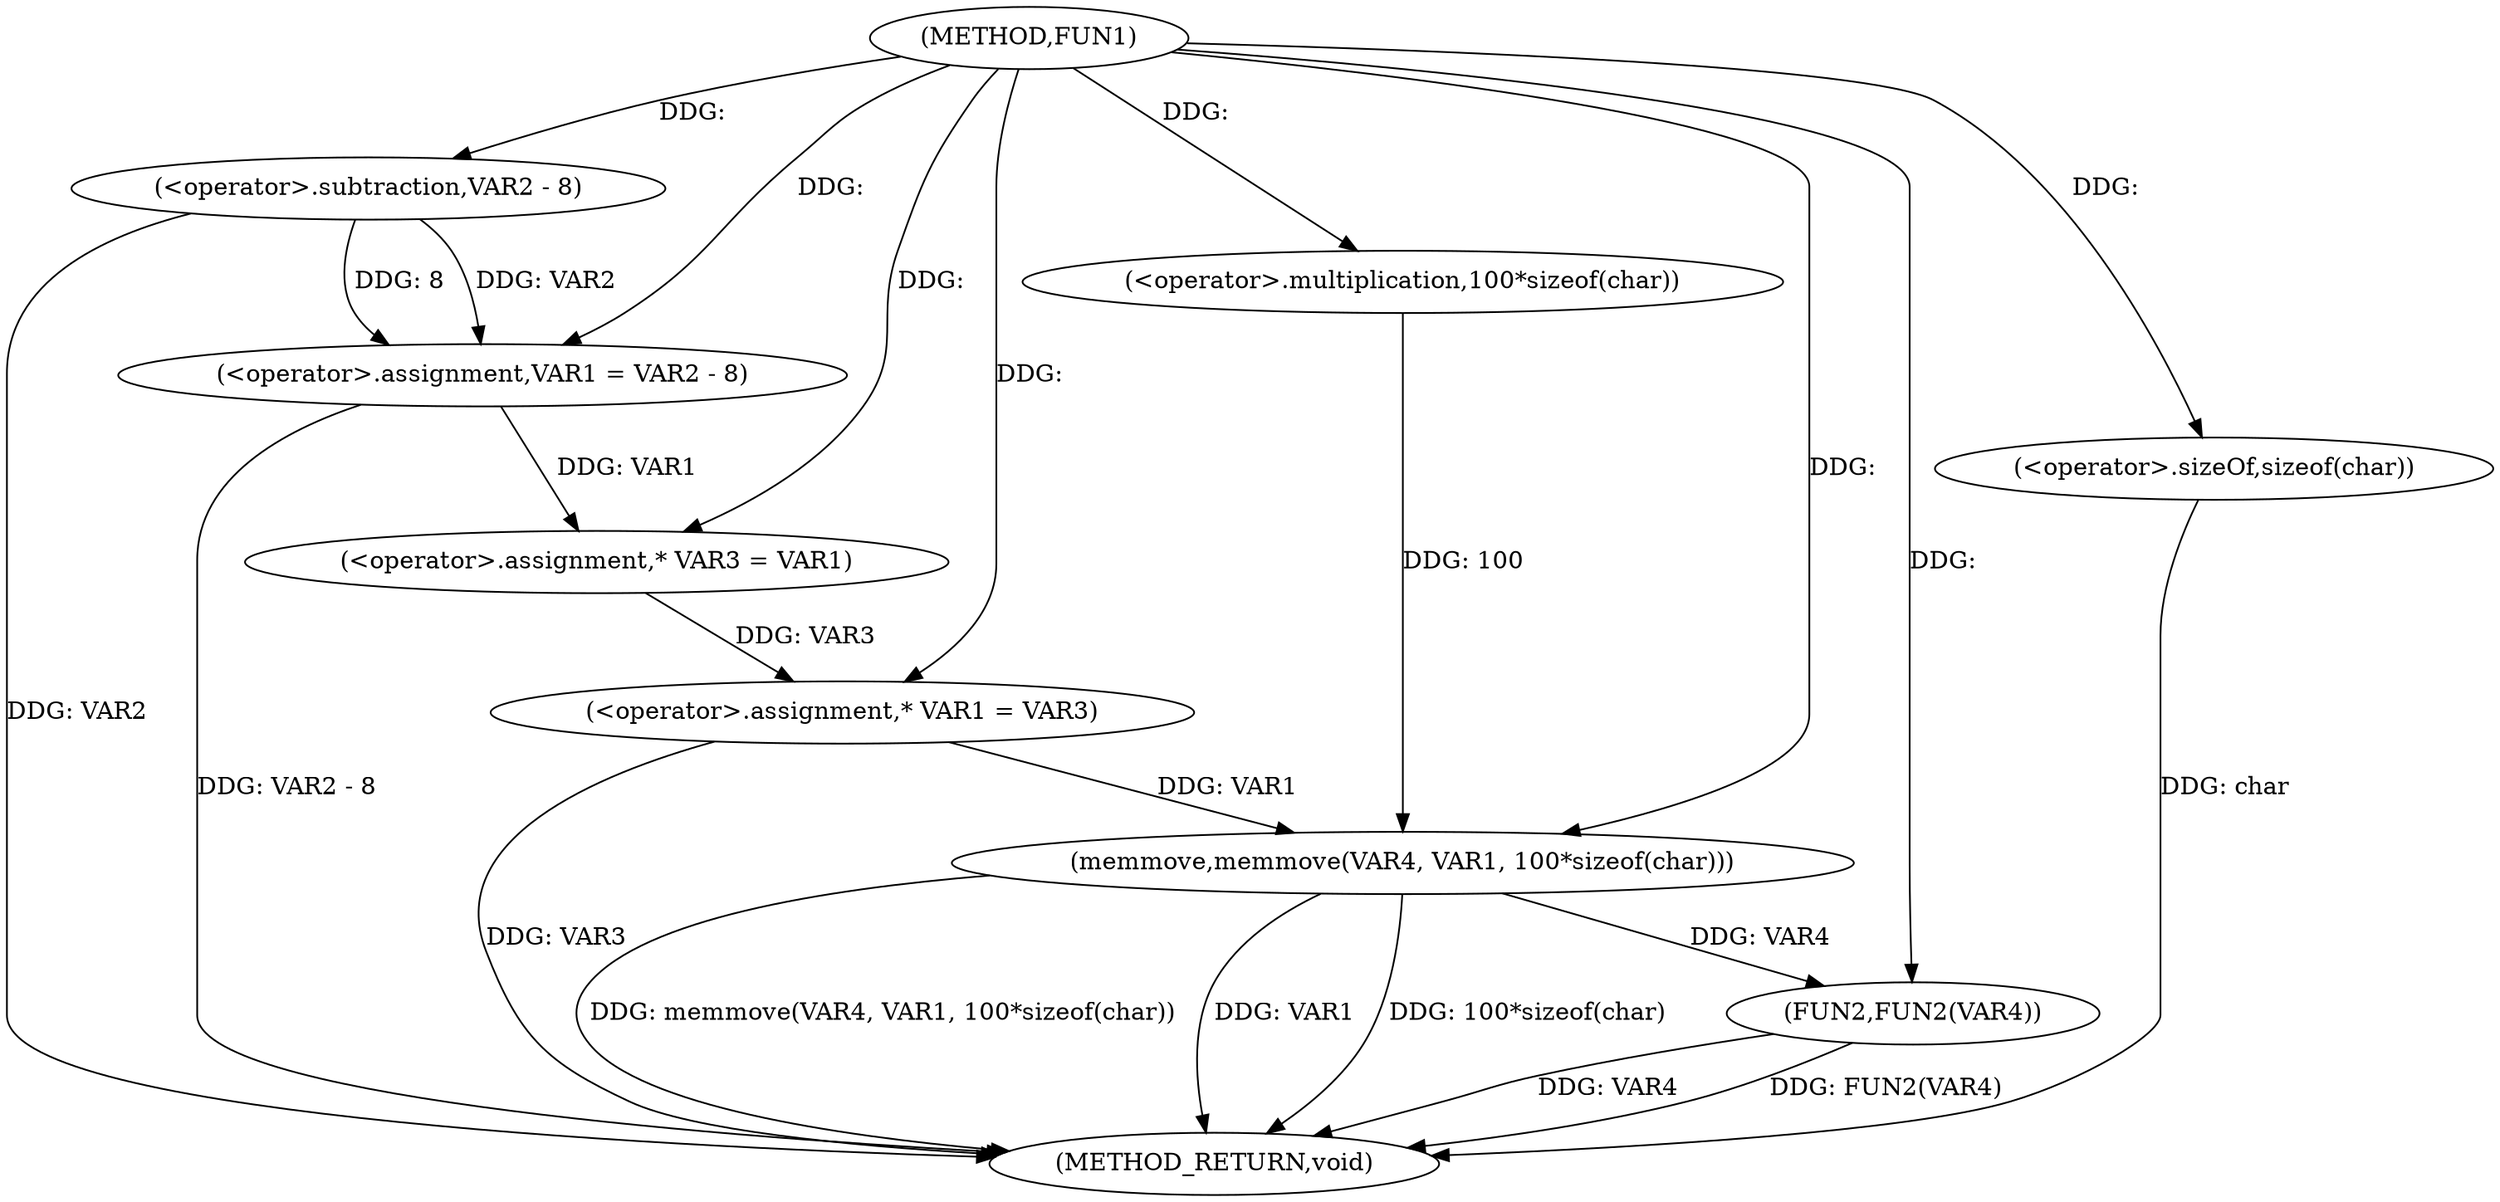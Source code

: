 digraph FUN1 {  
"1000100" [label = "(METHOD,FUN1)" ]
"1000129" [label = "(METHOD_RETURN,void)" ]
"1000104" [label = "(<operator>.assignment,VAR1 = VAR2 - 8)" ]
"1000106" [label = "(<operator>.subtraction,VAR2 - 8)" ]
"1000111" [label = "(<operator>.assignment,* VAR3 = VAR1)" ]
"1000115" [label = "(<operator>.assignment,* VAR1 = VAR3)" ]
"1000120" [label = "(memmove,memmove(VAR4, VAR1, 100*sizeof(char)))" ]
"1000123" [label = "(<operator>.multiplication,100*sizeof(char))" ]
"1000125" [label = "(<operator>.sizeOf,sizeof(char))" ]
"1000127" [label = "(FUN2,FUN2(VAR4))" ]
  "1000115" -> "1000129"  [ label = "DDG: VAR3"] 
  "1000125" -> "1000129"  [ label = "DDG: char"] 
  "1000106" -> "1000129"  [ label = "DDG: VAR2"] 
  "1000120" -> "1000129"  [ label = "DDG: 100*sizeof(char)"] 
  "1000127" -> "1000129"  [ label = "DDG: FUN2(VAR4)"] 
  "1000120" -> "1000129"  [ label = "DDG: memmove(VAR4, VAR1, 100*sizeof(char))"] 
  "1000120" -> "1000129"  [ label = "DDG: VAR1"] 
  "1000127" -> "1000129"  [ label = "DDG: VAR4"] 
  "1000104" -> "1000129"  [ label = "DDG: VAR2 - 8"] 
  "1000106" -> "1000104"  [ label = "DDG: VAR2"] 
  "1000106" -> "1000104"  [ label = "DDG: 8"] 
  "1000100" -> "1000104"  [ label = "DDG: "] 
  "1000100" -> "1000106"  [ label = "DDG: "] 
  "1000104" -> "1000111"  [ label = "DDG: VAR1"] 
  "1000100" -> "1000111"  [ label = "DDG: "] 
  "1000111" -> "1000115"  [ label = "DDG: VAR3"] 
  "1000100" -> "1000115"  [ label = "DDG: "] 
  "1000100" -> "1000120"  [ label = "DDG: "] 
  "1000115" -> "1000120"  [ label = "DDG: VAR1"] 
  "1000123" -> "1000120"  [ label = "DDG: 100"] 
  "1000100" -> "1000123"  [ label = "DDG: "] 
  "1000100" -> "1000125"  [ label = "DDG: "] 
  "1000120" -> "1000127"  [ label = "DDG: VAR4"] 
  "1000100" -> "1000127"  [ label = "DDG: "] 
}
